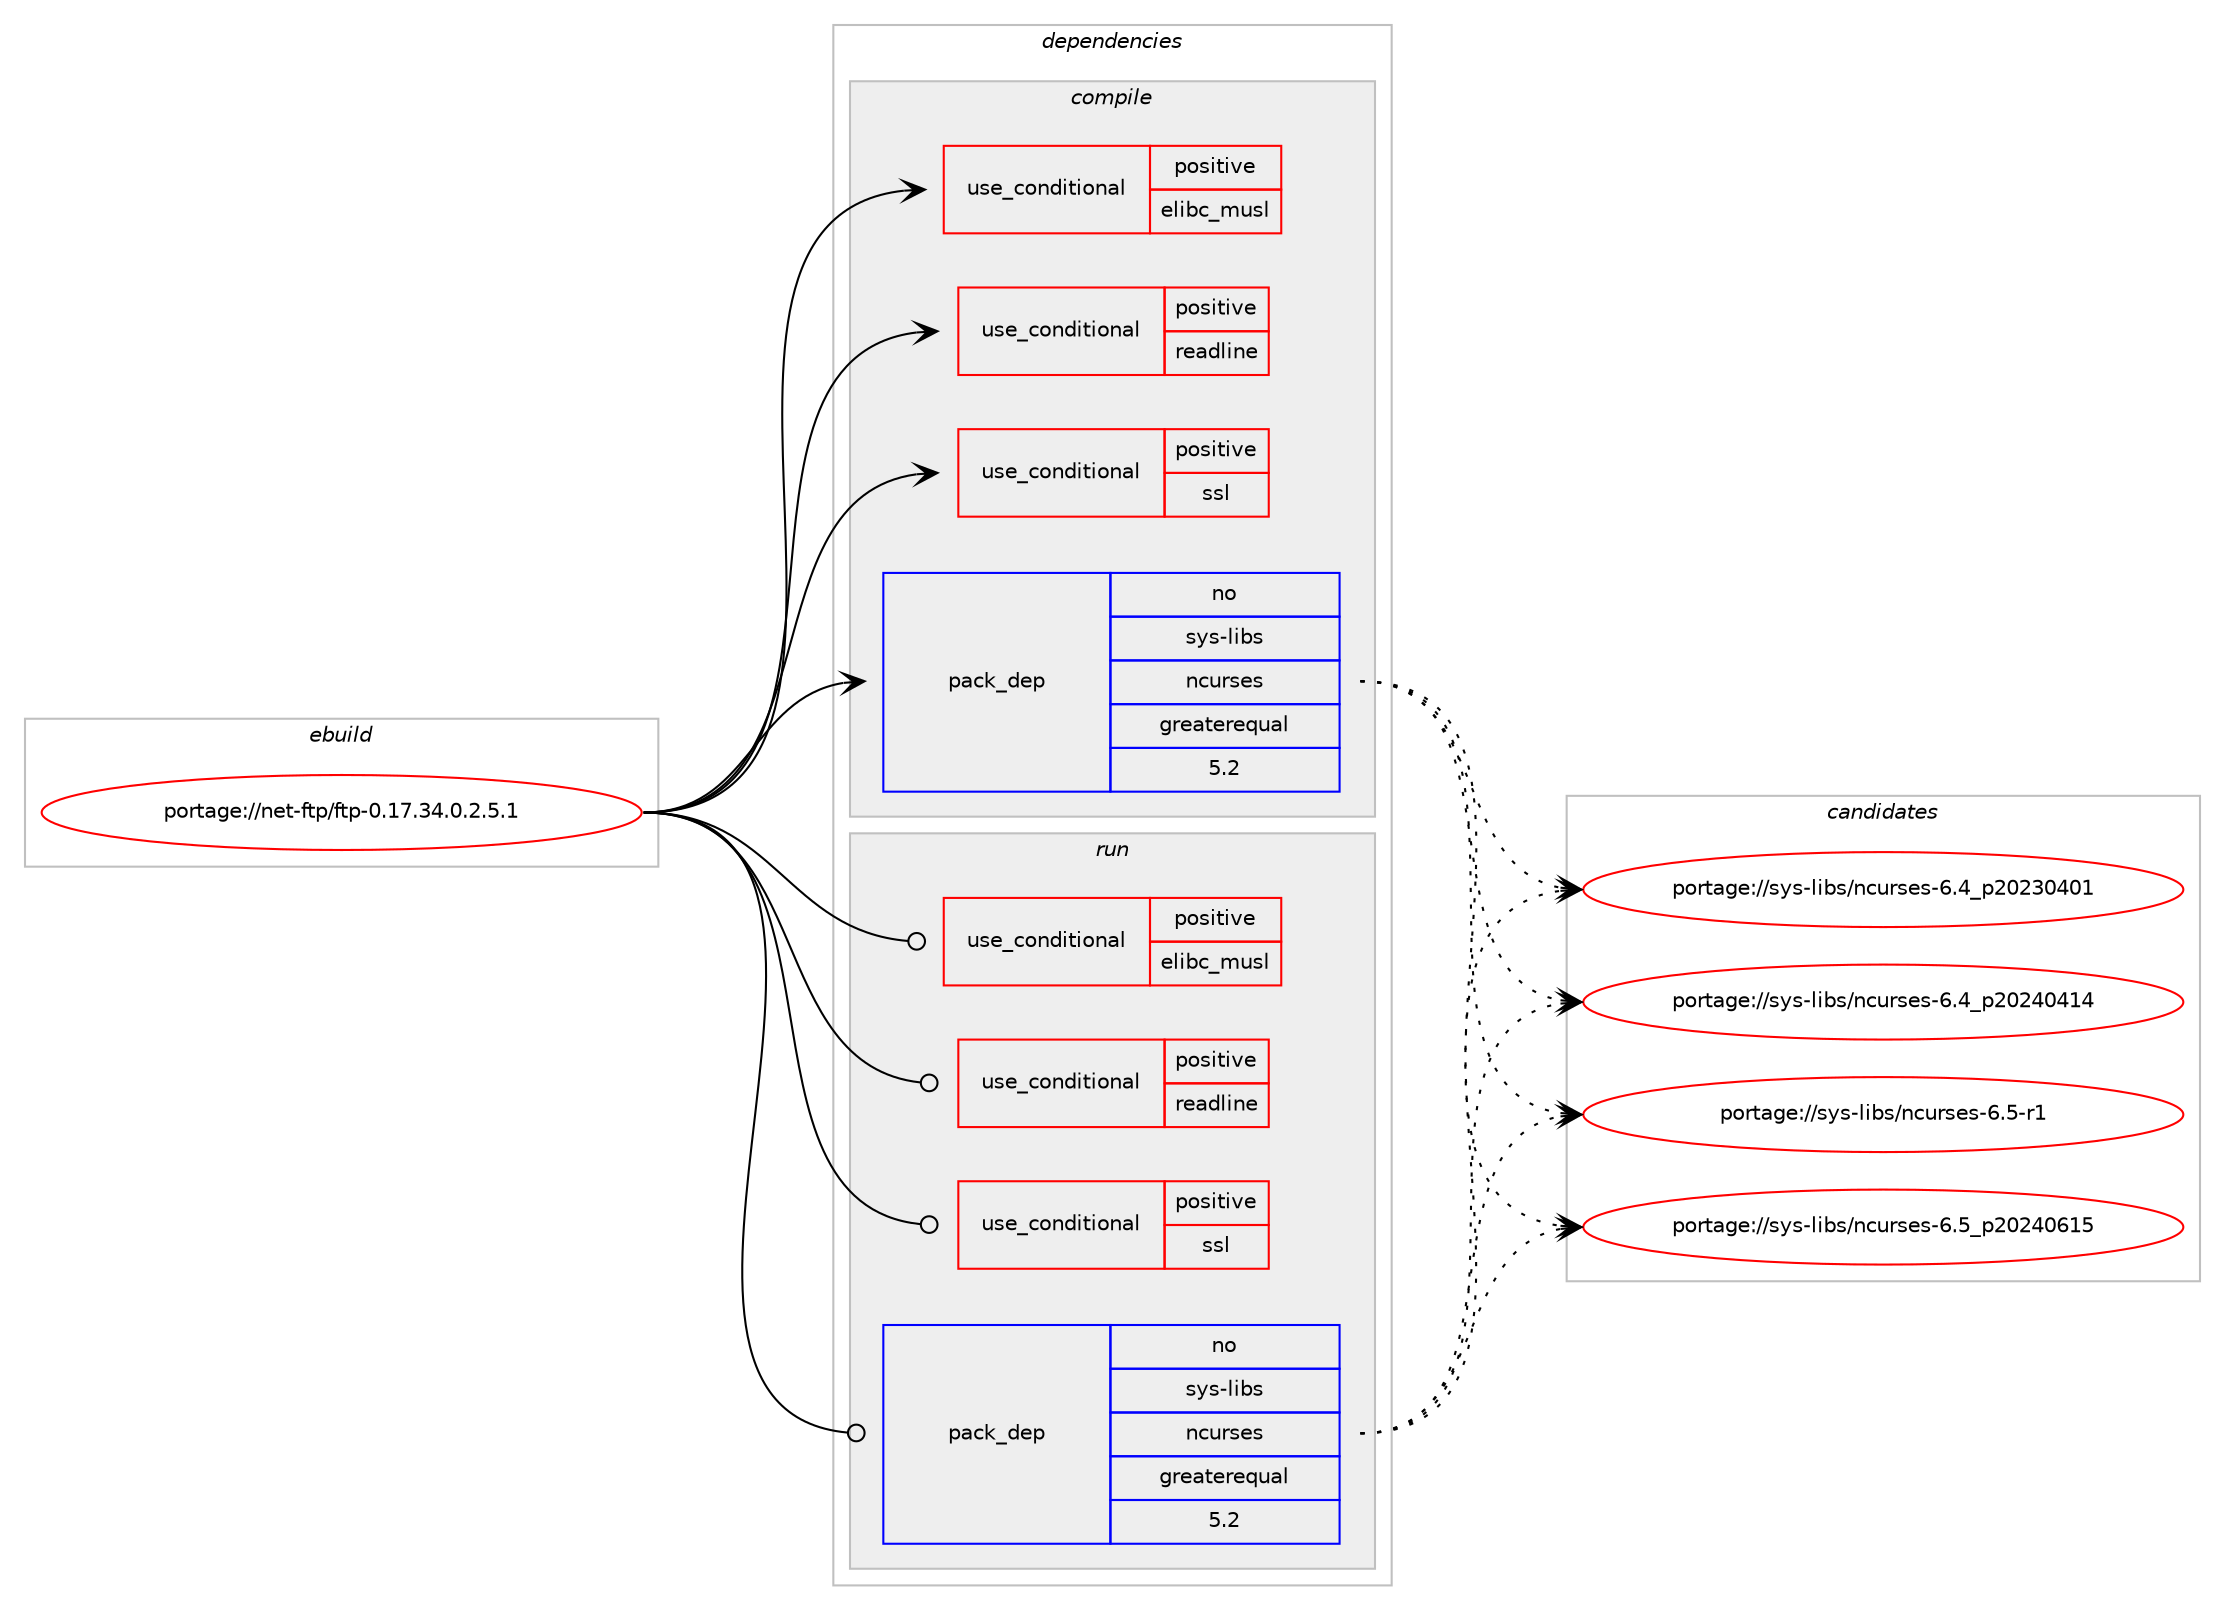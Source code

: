 digraph prolog {

# *************
# Graph options
# *************

newrank=true;
concentrate=true;
compound=true;
graph [rankdir=LR,fontname=Helvetica,fontsize=10,ranksep=1.5];#, ranksep=2.5, nodesep=0.2];
edge  [arrowhead=vee];
node  [fontname=Helvetica,fontsize=10];

# **********
# The ebuild
# **********

subgraph cluster_leftcol {
color=gray;
rank=same;
label=<<i>ebuild</i>>;
id [label="portage://net-ftp/ftp-0.17.34.0.2.5.1", color=red, width=4, href="../net-ftp/ftp-0.17.34.0.2.5.1.svg"];
}

# ****************
# The dependencies
# ****************

subgraph cluster_midcol {
color=gray;
label=<<i>dependencies</i>>;
subgraph cluster_compile {
fillcolor="#eeeeee";
style=filled;
label=<<i>compile</i>>;
subgraph cond88666 {
dependency178788 [label=<<TABLE BORDER="0" CELLBORDER="1" CELLSPACING="0" CELLPADDING="4"><TR><TD ROWSPAN="3" CELLPADDING="10">use_conditional</TD></TR><TR><TD>positive</TD></TR><TR><TD>elibc_musl</TD></TR></TABLE>>, shape=none, color=red];
# *** BEGIN UNKNOWN DEPENDENCY TYPE (TODO) ***
# dependency178788 -> package_dependency(portage://net-ftp/ftp-0.17.34.0.2.5.1,install,no,sys-libs,obstack-standalone,none,[,,],[],[])
# *** END UNKNOWN DEPENDENCY TYPE (TODO) ***

}
id:e -> dependency178788:w [weight=20,style="solid",arrowhead="vee"];
subgraph cond88667 {
dependency178789 [label=<<TABLE BORDER="0" CELLBORDER="1" CELLSPACING="0" CELLPADDING="4"><TR><TD ROWSPAN="3" CELLPADDING="10">use_conditional</TD></TR><TR><TD>positive</TD></TR><TR><TD>readline</TD></TR></TABLE>>, shape=none, color=red];
# *** BEGIN UNKNOWN DEPENDENCY TYPE (TODO) ***
# dependency178789 -> package_dependency(portage://net-ftp/ftp-0.17.34.0.2.5.1,install,no,sys-libs,readline,none,[,,],any_same_slot,[])
# *** END UNKNOWN DEPENDENCY TYPE (TODO) ***

}
id:e -> dependency178789:w [weight=20,style="solid",arrowhead="vee"];
subgraph cond88668 {
dependency178790 [label=<<TABLE BORDER="0" CELLBORDER="1" CELLSPACING="0" CELLPADDING="4"><TR><TD ROWSPAN="3" CELLPADDING="10">use_conditional</TD></TR><TR><TD>positive</TD></TR><TR><TD>ssl</TD></TR></TABLE>>, shape=none, color=red];
# *** BEGIN UNKNOWN DEPENDENCY TYPE (TODO) ***
# dependency178790 -> package_dependency(portage://net-ftp/ftp-0.17.34.0.2.5.1,install,no,dev-libs,openssl,none,[,,],any_same_slot,[])
# *** END UNKNOWN DEPENDENCY TYPE (TODO) ***

}
id:e -> dependency178790:w [weight=20,style="solid",arrowhead="vee"];
subgraph pack87583 {
dependency178791 [label=<<TABLE BORDER="0" CELLBORDER="1" CELLSPACING="0" CELLPADDING="4" WIDTH="220"><TR><TD ROWSPAN="6" CELLPADDING="30">pack_dep</TD></TR><TR><TD WIDTH="110">no</TD></TR><TR><TD>sys-libs</TD></TR><TR><TD>ncurses</TD></TR><TR><TD>greaterequal</TD></TR><TR><TD>5.2</TD></TR></TABLE>>, shape=none, color=blue];
}
id:e -> dependency178791:w [weight=20,style="solid",arrowhead="vee"];
}
subgraph cluster_compileandrun {
fillcolor="#eeeeee";
style=filled;
label=<<i>compile and run</i>>;
}
subgraph cluster_run {
fillcolor="#eeeeee";
style=filled;
label=<<i>run</i>>;
subgraph cond88669 {
dependency178792 [label=<<TABLE BORDER="0" CELLBORDER="1" CELLSPACING="0" CELLPADDING="4"><TR><TD ROWSPAN="3" CELLPADDING="10">use_conditional</TD></TR><TR><TD>positive</TD></TR><TR><TD>elibc_musl</TD></TR></TABLE>>, shape=none, color=red];
# *** BEGIN UNKNOWN DEPENDENCY TYPE (TODO) ***
# dependency178792 -> package_dependency(portage://net-ftp/ftp-0.17.34.0.2.5.1,run,no,sys-libs,obstack-standalone,none,[,,],[],[])
# *** END UNKNOWN DEPENDENCY TYPE (TODO) ***

}
id:e -> dependency178792:w [weight=20,style="solid",arrowhead="odot"];
subgraph cond88670 {
dependency178793 [label=<<TABLE BORDER="0" CELLBORDER="1" CELLSPACING="0" CELLPADDING="4"><TR><TD ROWSPAN="3" CELLPADDING="10">use_conditional</TD></TR><TR><TD>positive</TD></TR><TR><TD>readline</TD></TR></TABLE>>, shape=none, color=red];
# *** BEGIN UNKNOWN DEPENDENCY TYPE (TODO) ***
# dependency178793 -> package_dependency(portage://net-ftp/ftp-0.17.34.0.2.5.1,run,no,sys-libs,readline,none,[,,],any_same_slot,[])
# *** END UNKNOWN DEPENDENCY TYPE (TODO) ***

}
id:e -> dependency178793:w [weight=20,style="solid",arrowhead="odot"];
subgraph cond88671 {
dependency178794 [label=<<TABLE BORDER="0" CELLBORDER="1" CELLSPACING="0" CELLPADDING="4"><TR><TD ROWSPAN="3" CELLPADDING="10">use_conditional</TD></TR><TR><TD>positive</TD></TR><TR><TD>ssl</TD></TR></TABLE>>, shape=none, color=red];
# *** BEGIN UNKNOWN DEPENDENCY TYPE (TODO) ***
# dependency178794 -> package_dependency(portage://net-ftp/ftp-0.17.34.0.2.5.1,run,no,dev-libs,openssl,none,[,,],any_same_slot,[])
# *** END UNKNOWN DEPENDENCY TYPE (TODO) ***

}
id:e -> dependency178794:w [weight=20,style="solid",arrowhead="odot"];
subgraph pack87584 {
dependency178795 [label=<<TABLE BORDER="0" CELLBORDER="1" CELLSPACING="0" CELLPADDING="4" WIDTH="220"><TR><TD ROWSPAN="6" CELLPADDING="30">pack_dep</TD></TR><TR><TD WIDTH="110">no</TD></TR><TR><TD>sys-libs</TD></TR><TR><TD>ncurses</TD></TR><TR><TD>greaterequal</TD></TR><TR><TD>5.2</TD></TR></TABLE>>, shape=none, color=blue];
}
id:e -> dependency178795:w [weight=20,style="solid",arrowhead="odot"];
}
}

# **************
# The candidates
# **************

subgraph cluster_choices {
rank=same;
color=gray;
label=<<i>candidates</i>>;

subgraph choice87583 {
color=black;
nodesep=1;
choice1151211154510810598115471109911711411510111545544652951125048505148524849 [label="portage://sys-libs/ncurses-6.4_p20230401", color=red, width=4,href="../sys-libs/ncurses-6.4_p20230401.svg"];
choice1151211154510810598115471109911711411510111545544652951125048505248524952 [label="portage://sys-libs/ncurses-6.4_p20240414", color=red, width=4,href="../sys-libs/ncurses-6.4_p20240414.svg"];
choice11512111545108105981154711099117114115101115455446534511449 [label="portage://sys-libs/ncurses-6.5-r1", color=red, width=4,href="../sys-libs/ncurses-6.5-r1.svg"];
choice1151211154510810598115471109911711411510111545544653951125048505248544953 [label="portage://sys-libs/ncurses-6.5_p20240615", color=red, width=4,href="../sys-libs/ncurses-6.5_p20240615.svg"];
dependency178791:e -> choice1151211154510810598115471109911711411510111545544652951125048505148524849:w [style=dotted,weight="100"];
dependency178791:e -> choice1151211154510810598115471109911711411510111545544652951125048505248524952:w [style=dotted,weight="100"];
dependency178791:e -> choice11512111545108105981154711099117114115101115455446534511449:w [style=dotted,weight="100"];
dependency178791:e -> choice1151211154510810598115471109911711411510111545544653951125048505248544953:w [style=dotted,weight="100"];
}
subgraph choice87584 {
color=black;
nodesep=1;
choice1151211154510810598115471109911711411510111545544652951125048505148524849 [label="portage://sys-libs/ncurses-6.4_p20230401", color=red, width=4,href="../sys-libs/ncurses-6.4_p20230401.svg"];
choice1151211154510810598115471109911711411510111545544652951125048505248524952 [label="portage://sys-libs/ncurses-6.4_p20240414", color=red, width=4,href="../sys-libs/ncurses-6.4_p20240414.svg"];
choice11512111545108105981154711099117114115101115455446534511449 [label="portage://sys-libs/ncurses-6.5-r1", color=red, width=4,href="../sys-libs/ncurses-6.5-r1.svg"];
choice1151211154510810598115471109911711411510111545544653951125048505248544953 [label="portage://sys-libs/ncurses-6.5_p20240615", color=red, width=4,href="../sys-libs/ncurses-6.5_p20240615.svg"];
dependency178795:e -> choice1151211154510810598115471109911711411510111545544652951125048505148524849:w [style=dotted,weight="100"];
dependency178795:e -> choice1151211154510810598115471109911711411510111545544652951125048505248524952:w [style=dotted,weight="100"];
dependency178795:e -> choice11512111545108105981154711099117114115101115455446534511449:w [style=dotted,weight="100"];
dependency178795:e -> choice1151211154510810598115471109911711411510111545544653951125048505248544953:w [style=dotted,weight="100"];
}
}

}
